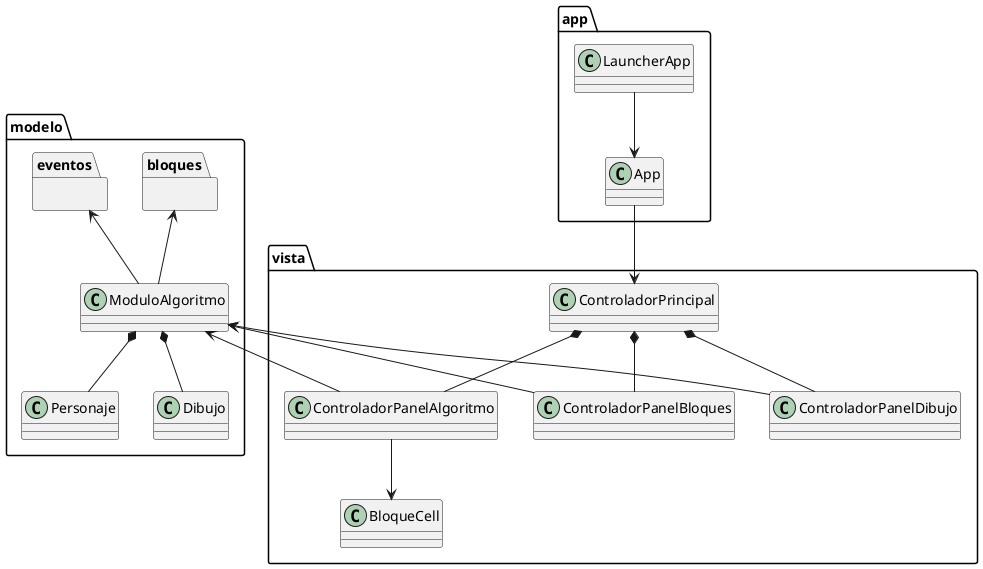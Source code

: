 @startuml
package app  {
    class App
    class LauncherApp
}

package modelo  {
    package bloques {}
    package eventos {}
    class ModuloAlgoritmo
    class Personaje
    class Dibujo
}

package vista  {
    class BloqueCell
    class ControladorPanelAlgoritmo
    class ControladorPanelBloques
    class ControladorPanelDibujo
    class ControladorPrincipal
}

LauncherApp --> App
App --> ControladorPrincipal

ControladorPrincipal *-- ControladorPanelAlgoritmo
ControladorPrincipal *-- ControladorPanelBloques
ControladorPrincipal *-- ControladorPanelDibujo
ControladorPanelAlgoritmo --> BloqueCell

ModuloAlgoritmo <-- ControladorPanelAlgoritmo
ModuloAlgoritmo <-- ControladorPanelBloques
ModuloAlgoritmo <-- ControladorPanelDibujo

ModuloAlgoritmo *-- Personaje
ModuloAlgoritmo *-- Dibujo

eventos <-- ModuloAlgoritmo
bloques <-- ModuloAlgoritmo

@enduml